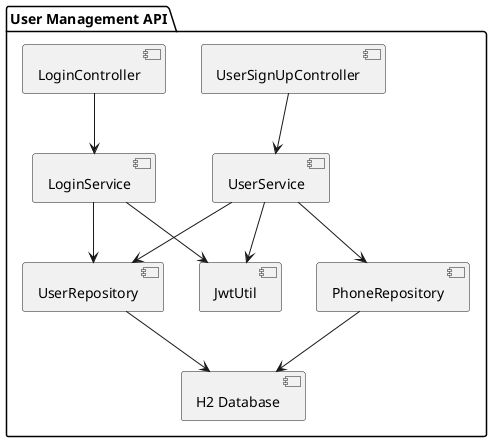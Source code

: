 @startuml
package "User Management API" {

  [LoginController] --> [LoginService]
  [UserSignUpController] --> [UserService]
  [UserService] --> [UserRepository]
  [LoginService] --> [UserRepository]
  [LoginService] --> [JwtUtil]
  [UserService] --> [PhoneRepository]
  [UserService] --> [JwtUtil]

  [UserRepository] --> [H2 Database]
  [PhoneRepository] --> [H2 Database]
}
@enduml
